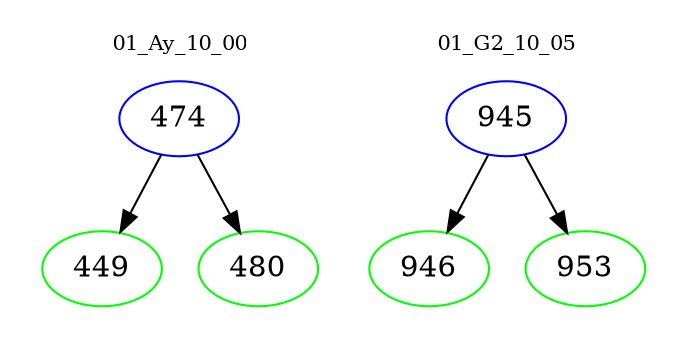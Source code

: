 digraph{
subgraph cluster_0 {
color = white
label = "01_Ay_10_00";
fontsize=10;
T0_474 [label="474", color="blue"]
T0_474 -> T0_449 [color="black"]
T0_449 [label="449", color="green"]
T0_474 -> T0_480 [color="black"]
T0_480 [label="480", color="green"]
}
subgraph cluster_1 {
color = white
label = "01_G2_10_05";
fontsize=10;
T1_945 [label="945", color="blue"]
T1_945 -> T1_946 [color="black"]
T1_946 [label="946", color="green"]
T1_945 -> T1_953 [color="black"]
T1_953 [label="953", color="green"]
}
}
